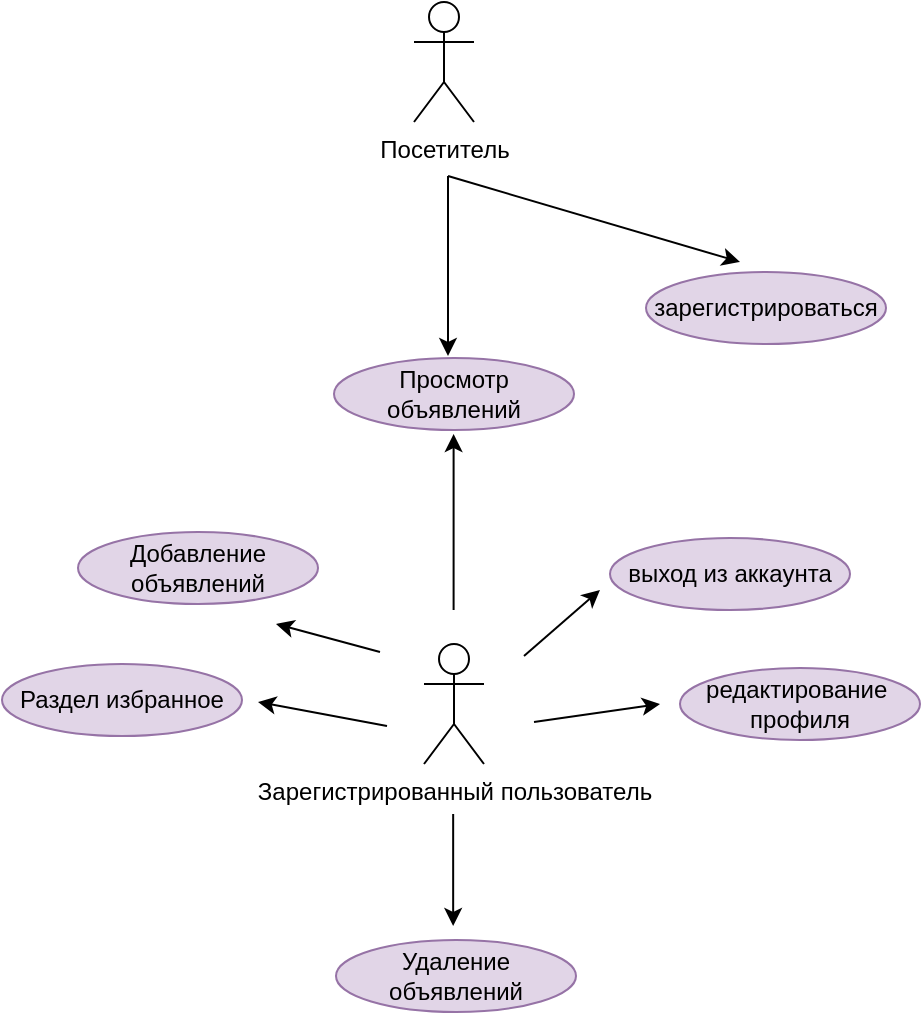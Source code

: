 <mxfile version="24.8.1">
  <diagram id="C5RBs43oDa-KdzZeNtuy" name="Page-1">
    <mxGraphModel dx="1235" dy="655" grid="0" gridSize="10" guides="1" tooltips="1" connect="1" arrows="1" fold="1" page="1" pageScale="1" pageWidth="827" pageHeight="1169" math="0" shadow="0">
      <root>
        <mxCell id="WIyWlLk6GJQsqaUBKTNV-0" />
        <mxCell id="WIyWlLk6GJQsqaUBKTNV-1" parent="WIyWlLk6GJQsqaUBKTNV-0" />
        <mxCell id="ui-QZUOksp0xXdlFiPpI-34" value="Посетитель" style="shape=umlActor;verticalLabelPosition=bottom;verticalAlign=top;html=1;outlineConnect=0;" parent="WIyWlLk6GJQsqaUBKTNV-1" vertex="1">
          <mxGeometry x="453" y="40" width="30" height="60" as="geometry" />
        </mxCell>
        <mxCell id="ui-QZUOksp0xXdlFiPpI-36" value="зарегистрироваться" style="ellipse;whiteSpace=wrap;html=1;fillColor=#e1d5e7;strokeColor=#9673a6;" parent="WIyWlLk6GJQsqaUBKTNV-1" vertex="1">
          <mxGeometry x="569" y="175" width="120" height="36" as="geometry" />
        </mxCell>
        <mxCell id="ui-QZUOksp0xXdlFiPpI-37" value="Просмотр объявлений" style="ellipse;whiteSpace=wrap;html=1;fillColor=#e1d5e7;strokeColor=#9673a6;" parent="WIyWlLk6GJQsqaUBKTNV-1" vertex="1">
          <mxGeometry x="413" y="218" width="120" height="36" as="geometry" />
        </mxCell>
        <mxCell id="ui-QZUOksp0xXdlFiPpI-46" value="" style="endArrow=classic;html=1;rounded=0;" parent="WIyWlLk6GJQsqaUBKTNV-1" edge="1">
          <mxGeometry width="50" height="50" relative="1" as="geometry">
            <mxPoint x="470" y="127" as="sourcePoint" />
            <mxPoint x="616" y="170" as="targetPoint" />
          </mxGeometry>
        </mxCell>
        <mxCell id="ui-QZUOksp0xXdlFiPpI-48" value="Зарегистрированный пользователь" style="shape=umlActor;verticalLabelPosition=bottom;verticalAlign=top;html=1;outlineConnect=0;" parent="WIyWlLk6GJQsqaUBKTNV-1" vertex="1">
          <mxGeometry x="458" y="361" width="30" height="60" as="geometry" />
        </mxCell>
        <mxCell id="ui-QZUOksp0xXdlFiPpI-51" value="выход из аккаунта" style="ellipse;whiteSpace=wrap;html=1;fillColor=#e1d5e7;strokeColor=#9673a6;" parent="WIyWlLk6GJQsqaUBKTNV-1" vertex="1">
          <mxGeometry x="551" y="308" width="120" height="36" as="geometry" />
        </mxCell>
        <mxCell id="ui-QZUOksp0xXdlFiPpI-52" value="редактирование&amp;nbsp;&lt;div&gt;профиля&lt;/div&gt;" style="ellipse;whiteSpace=wrap;html=1;fillColor=#e1d5e7;strokeColor=#9673a6;" parent="WIyWlLk6GJQsqaUBKTNV-1" vertex="1">
          <mxGeometry x="586" y="373" width="120" height="36" as="geometry" />
        </mxCell>
        <mxCell id="ui-QZUOksp0xXdlFiPpI-55" value="" style="endArrow=classic;html=1;rounded=0;entryX=0.5;entryY=1;entryDx=0;entryDy=0;" parent="WIyWlLk6GJQsqaUBKTNV-1" edge="1">
          <mxGeometry width="50" height="50" relative="1" as="geometry">
            <mxPoint x="472.8" y="344" as="sourcePoint" />
            <mxPoint x="472.8" y="256" as="targetPoint" />
            <Array as="points" />
          </mxGeometry>
        </mxCell>
        <mxCell id="742ubw7Z84rTvfWPyPOz-0" value="" style="endArrow=classic;html=1;rounded=0;" edge="1" parent="WIyWlLk6GJQsqaUBKTNV-1">
          <mxGeometry width="50" height="50" relative="1" as="geometry">
            <mxPoint x="470" y="127" as="sourcePoint" />
            <mxPoint x="470" y="217" as="targetPoint" />
          </mxGeometry>
        </mxCell>
        <mxCell id="742ubw7Z84rTvfWPyPOz-2" value="" style="endArrow=classic;html=1;rounded=0;" edge="1" parent="WIyWlLk6GJQsqaUBKTNV-1">
          <mxGeometry width="50" height="50" relative="1" as="geometry">
            <mxPoint x="508" y="367" as="sourcePoint" />
            <mxPoint x="546" y="334" as="targetPoint" />
          </mxGeometry>
        </mxCell>
        <mxCell id="742ubw7Z84rTvfWPyPOz-3" value="" style="endArrow=classic;html=1;rounded=0;" edge="1" parent="WIyWlLk6GJQsqaUBKTNV-1">
          <mxGeometry width="50" height="50" relative="1" as="geometry">
            <mxPoint x="513" y="400" as="sourcePoint" />
            <mxPoint x="576" y="391" as="targetPoint" />
          </mxGeometry>
        </mxCell>
        <mxCell id="742ubw7Z84rTvfWPyPOz-4" value="Добавление объявлений" style="ellipse;whiteSpace=wrap;html=1;fillColor=#e1d5e7;strokeColor=#9673a6;" vertex="1" parent="WIyWlLk6GJQsqaUBKTNV-1">
          <mxGeometry x="285" y="305" width="120" height="36" as="geometry" />
        </mxCell>
        <mxCell id="742ubw7Z84rTvfWPyPOz-5" value="" style="endArrow=classic;html=1;rounded=0;" edge="1" parent="WIyWlLk6GJQsqaUBKTNV-1">
          <mxGeometry width="50" height="50" relative="1" as="geometry">
            <mxPoint x="436" y="365" as="sourcePoint" />
            <mxPoint x="384" y="351" as="targetPoint" />
          </mxGeometry>
        </mxCell>
        <mxCell id="742ubw7Z84rTvfWPyPOz-6" value="Раздел избранное" style="ellipse;whiteSpace=wrap;html=1;fillColor=#e1d5e7;strokeColor=#9673a6;" vertex="1" parent="WIyWlLk6GJQsqaUBKTNV-1">
          <mxGeometry x="247" y="371" width="120" height="36" as="geometry" />
        </mxCell>
        <mxCell id="742ubw7Z84rTvfWPyPOz-7" value="" style="endArrow=classic;html=1;rounded=0;" edge="1" parent="WIyWlLk6GJQsqaUBKTNV-1">
          <mxGeometry width="50" height="50" relative="1" as="geometry">
            <mxPoint x="439.5" y="402" as="sourcePoint" />
            <mxPoint x="375" y="390" as="targetPoint" />
          </mxGeometry>
        </mxCell>
        <mxCell id="742ubw7Z84rTvfWPyPOz-11" value="Удаление объявлений" style="ellipse;whiteSpace=wrap;html=1;fillColor=#e1d5e7;strokeColor=#9673a6;" vertex="1" parent="WIyWlLk6GJQsqaUBKTNV-1">
          <mxGeometry x="414" y="509" width="120" height="36" as="geometry" />
        </mxCell>
        <mxCell id="742ubw7Z84rTvfWPyPOz-12" value="" style="endArrow=classic;html=1;rounded=0;" edge="1" parent="WIyWlLk6GJQsqaUBKTNV-1">
          <mxGeometry width="50" height="50" relative="1" as="geometry">
            <mxPoint x="472.58" y="446" as="sourcePoint" />
            <mxPoint x="472.58" y="502" as="targetPoint" />
          </mxGeometry>
        </mxCell>
      </root>
    </mxGraphModel>
  </diagram>
</mxfile>
